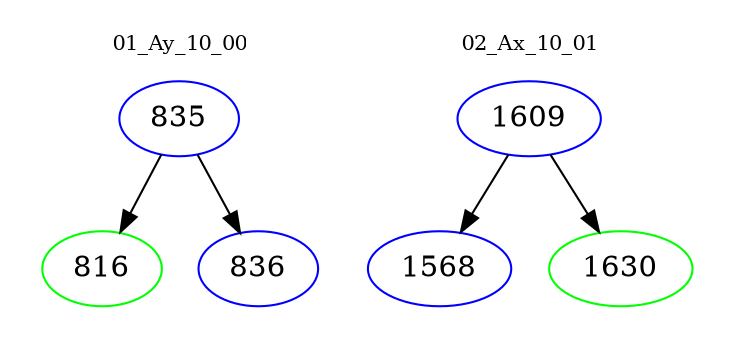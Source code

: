 digraph{
subgraph cluster_0 {
color = white
label = "01_Ay_10_00";
fontsize=10;
T0_835 [label="835", color="blue"]
T0_835 -> T0_816 [color="black"]
T0_816 [label="816", color="green"]
T0_835 -> T0_836 [color="black"]
T0_836 [label="836", color="blue"]
}
subgraph cluster_1 {
color = white
label = "02_Ax_10_01";
fontsize=10;
T1_1609 [label="1609", color="blue"]
T1_1609 -> T1_1568 [color="black"]
T1_1568 [label="1568", color="blue"]
T1_1609 -> T1_1630 [color="black"]
T1_1630 [label="1630", color="green"]
}
}
